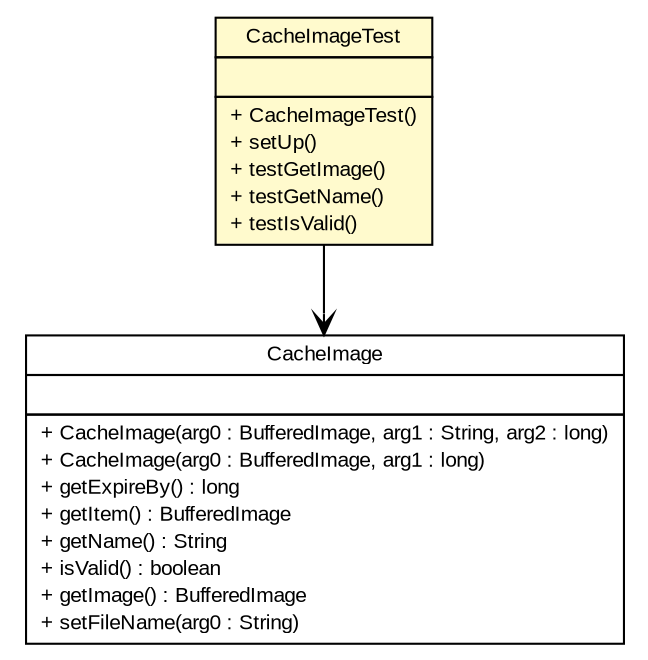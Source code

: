 #!/usr/local/bin/dot
#
# Class diagram 
# Generated by UMLGraph version R5_6 (http://www.umlgraph.org/)
#

digraph G {
	edge [fontname="arial",fontsize=10,labelfontname="arial",labelfontsize=10];
	node [fontname="arial",fontsize=10,shape=plaintext];
	nodesep=0.25;
	ranksep=0.5;
	// nl.mineleni.cbsviewer.servlet.wms.cache.CacheImageTest
	c236 [label=<<table title="nl.mineleni.cbsviewer.servlet.wms.cache.CacheImageTest" border="0" cellborder="1" cellspacing="0" cellpadding="2" port="p" bgcolor="lemonChiffon" href="./CacheImageTest.html">
		<tr><td><table border="0" cellspacing="0" cellpadding="1">
<tr><td align="center" balign="center"> CacheImageTest </td></tr>
		</table></td></tr>
		<tr><td><table border="0" cellspacing="0" cellpadding="1">
<tr><td align="left" balign="left">  </td></tr>
		</table></td></tr>
		<tr><td><table border="0" cellspacing="0" cellpadding="1">
<tr><td align="left" balign="left"> + CacheImageTest() </td></tr>
<tr><td align="left" balign="left"> + setUp() </td></tr>
<tr><td align="left" balign="left"> + testGetImage() </td></tr>
<tr><td align="left" balign="left"> + testGetName() </td></tr>
<tr><td align="left" balign="left"> + testIsValid() </td></tr>
		</table></td></tr>
		</table>>, URL="./CacheImageTest.html", fontname="arial", fontcolor="black", fontsize=10.0];
	// nl.mineleni.cbsviewer.servlet.wms.cache.CacheImageTest NAVASSOC nl.mineleni.cbsviewer.servlet.wms.cache.CacheImage
	c236:p -> c245:p [taillabel="", label="", headlabel="", fontname="arial", fontcolor="black", fontsize=10.0, color="black", arrowhead=open];
	// nl.mineleni.cbsviewer.servlet.wms.cache.CacheImage
	c245 [label=<<table title="nl.mineleni.cbsviewer.servlet.wms.cache.CacheImage" border="0" cellborder="1" cellspacing="0" cellpadding="2" port="p">
		<tr><td><table border="0" cellspacing="0" cellpadding="1">
<tr><td align="center" balign="center"> CacheImage </td></tr>
		</table></td></tr>
		<tr><td><table border="0" cellspacing="0" cellpadding="1">
<tr><td align="left" balign="left">  </td></tr>
		</table></td></tr>
		<tr><td><table border="0" cellspacing="0" cellpadding="1">
<tr><td align="left" balign="left"> + CacheImage(arg0 : BufferedImage, arg1 : String, arg2 : long) </td></tr>
<tr><td align="left" balign="left"> + CacheImage(arg0 : BufferedImage, arg1 : long) </td></tr>
<tr><td align="left" balign="left"> + getExpireBy() : long </td></tr>
<tr><td align="left" balign="left"> + getItem() : BufferedImage </td></tr>
<tr><td align="left" balign="left"> + getName() : String </td></tr>
<tr><td align="left" balign="left"> + isValid() : boolean </td></tr>
<tr><td align="left" balign="left"> + getImage() : BufferedImage </td></tr>
<tr><td align="left" balign="left"> + setFileName(arg0 : String) </td></tr>
		</table></td></tr>
		</table>>, URL="null", fontname="arial", fontcolor="black", fontsize=10.0];
}

